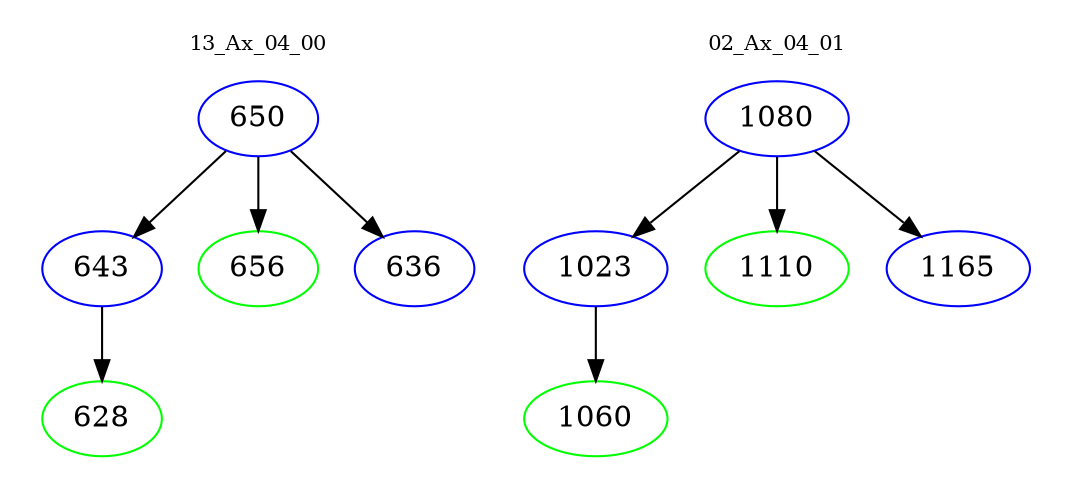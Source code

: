 digraph{
subgraph cluster_0 {
color = white
label = "13_Ax_04_00";
fontsize=10;
T0_650 [label="650", color="blue"]
T0_650 -> T0_643 [color="black"]
T0_643 [label="643", color="blue"]
T0_643 -> T0_628 [color="black"]
T0_628 [label="628", color="green"]
T0_650 -> T0_656 [color="black"]
T0_656 [label="656", color="green"]
T0_650 -> T0_636 [color="black"]
T0_636 [label="636", color="blue"]
}
subgraph cluster_1 {
color = white
label = "02_Ax_04_01";
fontsize=10;
T1_1080 [label="1080", color="blue"]
T1_1080 -> T1_1023 [color="black"]
T1_1023 [label="1023", color="blue"]
T1_1023 -> T1_1060 [color="black"]
T1_1060 [label="1060", color="green"]
T1_1080 -> T1_1110 [color="black"]
T1_1110 [label="1110", color="green"]
T1_1080 -> T1_1165 [color="black"]
T1_1165 [label="1165", color="blue"]
}
}
